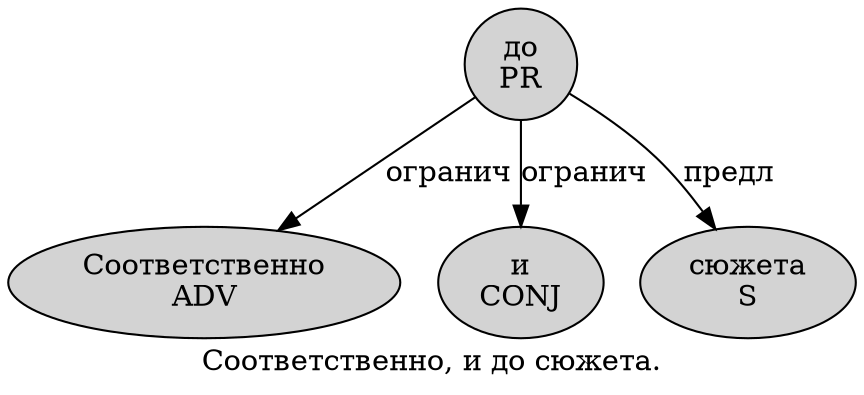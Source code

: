 digraph SENTENCE_4177 {
	graph [label="Соответственно, и до сюжета."]
	node [style=filled]
		0 [label="Соответственно
ADV" color="" fillcolor=lightgray penwidth=1 shape=ellipse]
		2 [label="и
CONJ" color="" fillcolor=lightgray penwidth=1 shape=ellipse]
		3 [label="до
PR" color="" fillcolor=lightgray penwidth=1 shape=ellipse]
		4 [label="сюжета
S" color="" fillcolor=lightgray penwidth=1 shape=ellipse]
			3 -> 0 [label="огранич"]
			3 -> 2 [label="огранич"]
			3 -> 4 [label="предл"]
}